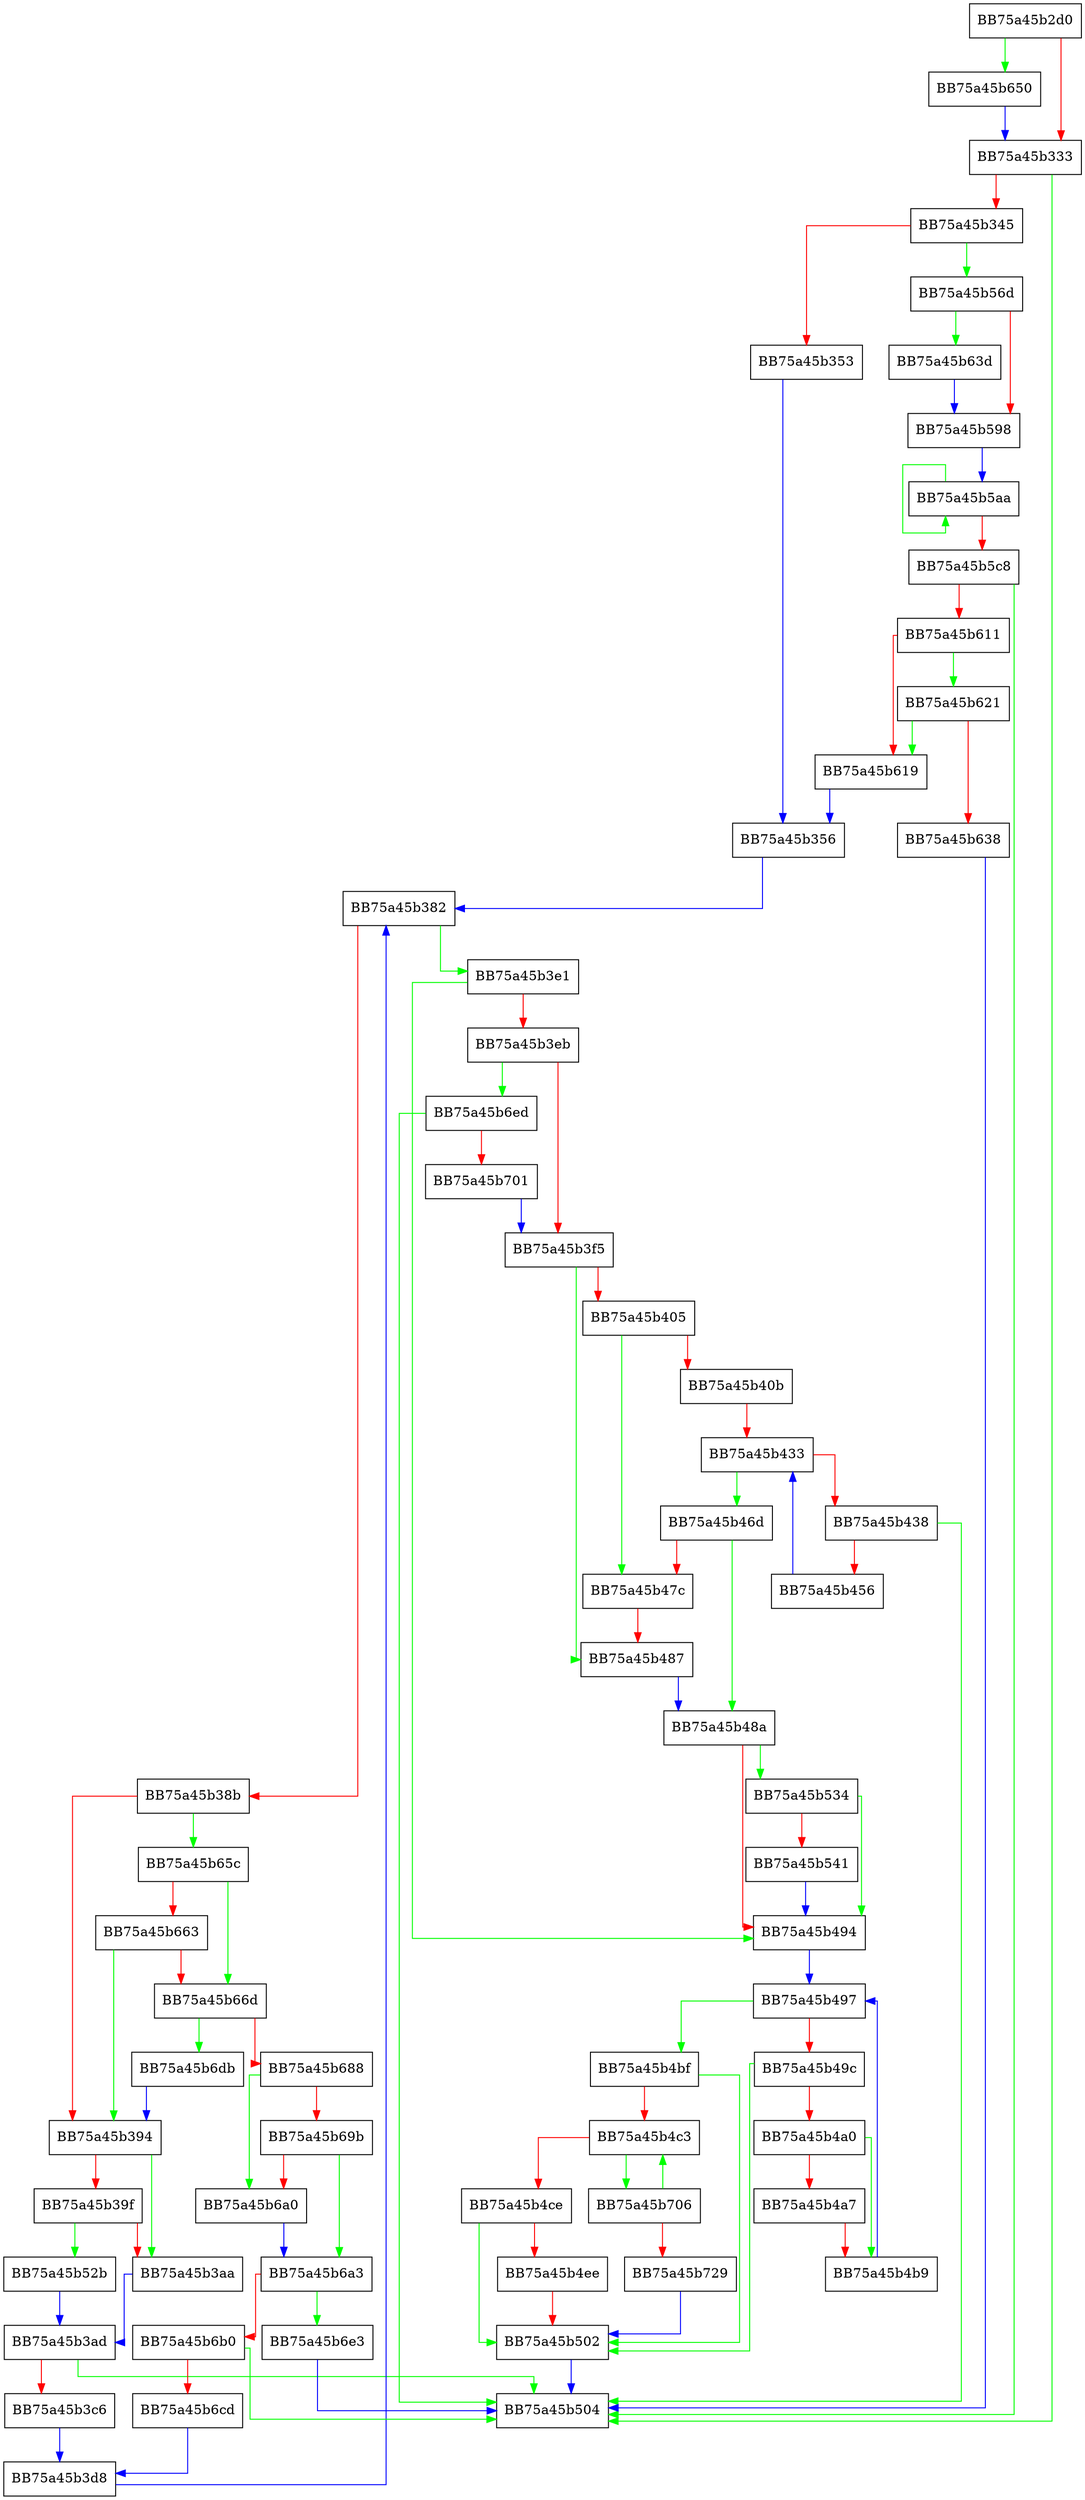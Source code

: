 digraph sqlite3WalFrames {
  node [shape="box"];
  graph [splines=ortho];
  BB75a45b2d0 -> BB75a45b650 [color="green"];
  BB75a45b2d0 -> BB75a45b333 [color="red"];
  BB75a45b333 -> BB75a45b504 [color="green"];
  BB75a45b333 -> BB75a45b345 [color="red"];
  BB75a45b345 -> BB75a45b56d [color="green"];
  BB75a45b345 -> BB75a45b353 [color="red"];
  BB75a45b353 -> BB75a45b356 [color="blue"];
  BB75a45b356 -> BB75a45b382 [color="blue"];
  BB75a45b382 -> BB75a45b3e1 [color="green"];
  BB75a45b382 -> BB75a45b38b [color="red"];
  BB75a45b38b -> BB75a45b65c [color="green"];
  BB75a45b38b -> BB75a45b394 [color="red"];
  BB75a45b394 -> BB75a45b3aa [color="green"];
  BB75a45b394 -> BB75a45b39f [color="red"];
  BB75a45b39f -> BB75a45b52b [color="green"];
  BB75a45b39f -> BB75a45b3aa [color="red"];
  BB75a45b3aa -> BB75a45b3ad [color="blue"];
  BB75a45b3ad -> BB75a45b504 [color="green"];
  BB75a45b3ad -> BB75a45b3c6 [color="red"];
  BB75a45b3c6 -> BB75a45b3d8 [color="blue"];
  BB75a45b3d8 -> BB75a45b382 [color="blue"];
  BB75a45b3e1 -> BB75a45b494 [color="green"];
  BB75a45b3e1 -> BB75a45b3eb [color="red"];
  BB75a45b3eb -> BB75a45b6ed [color="green"];
  BB75a45b3eb -> BB75a45b3f5 [color="red"];
  BB75a45b3f5 -> BB75a45b487 [color="green"];
  BB75a45b3f5 -> BB75a45b405 [color="red"];
  BB75a45b405 -> BB75a45b47c [color="green"];
  BB75a45b405 -> BB75a45b40b [color="red"];
  BB75a45b40b -> BB75a45b433 [color="red"];
  BB75a45b433 -> BB75a45b46d [color="green"];
  BB75a45b433 -> BB75a45b438 [color="red"];
  BB75a45b438 -> BB75a45b504 [color="green"];
  BB75a45b438 -> BB75a45b456 [color="red"];
  BB75a45b456 -> BB75a45b433 [color="blue"];
  BB75a45b46d -> BB75a45b48a [color="green"];
  BB75a45b46d -> BB75a45b47c [color="red"];
  BB75a45b47c -> BB75a45b487 [color="red"];
  BB75a45b487 -> BB75a45b48a [color="blue"];
  BB75a45b48a -> BB75a45b534 [color="green"];
  BB75a45b48a -> BB75a45b494 [color="red"];
  BB75a45b494 -> BB75a45b497 [color="blue"];
  BB75a45b497 -> BB75a45b4bf [color="green"];
  BB75a45b497 -> BB75a45b49c [color="red"];
  BB75a45b49c -> BB75a45b502 [color="green"];
  BB75a45b49c -> BB75a45b4a0 [color="red"];
  BB75a45b4a0 -> BB75a45b4b9 [color="green"];
  BB75a45b4a0 -> BB75a45b4a7 [color="red"];
  BB75a45b4a7 -> BB75a45b4b9 [color="red"];
  BB75a45b4b9 -> BB75a45b497 [color="blue"];
  BB75a45b4bf -> BB75a45b502 [color="green"];
  BB75a45b4bf -> BB75a45b4c3 [color="red"];
  BB75a45b4c3 -> BB75a45b706 [color="green"];
  BB75a45b4c3 -> BB75a45b4ce [color="red"];
  BB75a45b4ce -> BB75a45b502 [color="green"];
  BB75a45b4ce -> BB75a45b4ee [color="red"];
  BB75a45b4ee -> BB75a45b502 [color="red"];
  BB75a45b502 -> BB75a45b504 [color="blue"];
  BB75a45b52b -> BB75a45b3ad [color="blue"];
  BB75a45b534 -> BB75a45b494 [color="green"];
  BB75a45b534 -> BB75a45b541 [color="red"];
  BB75a45b541 -> BB75a45b494 [color="blue"];
  BB75a45b56d -> BB75a45b63d [color="green"];
  BB75a45b56d -> BB75a45b598 [color="red"];
  BB75a45b598 -> BB75a45b5aa [color="blue"];
  BB75a45b5aa -> BB75a45b5aa [color="green"];
  BB75a45b5aa -> BB75a45b5c8 [color="red"];
  BB75a45b5c8 -> BB75a45b504 [color="green"];
  BB75a45b5c8 -> BB75a45b611 [color="red"];
  BB75a45b611 -> BB75a45b621 [color="green"];
  BB75a45b611 -> BB75a45b619 [color="red"];
  BB75a45b619 -> BB75a45b356 [color="blue"];
  BB75a45b621 -> BB75a45b619 [color="green"];
  BB75a45b621 -> BB75a45b638 [color="red"];
  BB75a45b638 -> BB75a45b504 [color="blue"];
  BB75a45b63d -> BB75a45b598 [color="blue"];
  BB75a45b650 -> BB75a45b333 [color="blue"];
  BB75a45b65c -> BB75a45b66d [color="green"];
  BB75a45b65c -> BB75a45b663 [color="red"];
  BB75a45b663 -> BB75a45b394 [color="green"];
  BB75a45b663 -> BB75a45b66d [color="red"];
  BB75a45b66d -> BB75a45b6db [color="green"];
  BB75a45b66d -> BB75a45b688 [color="red"];
  BB75a45b688 -> BB75a45b6a0 [color="green"];
  BB75a45b688 -> BB75a45b69b [color="red"];
  BB75a45b69b -> BB75a45b6a3 [color="green"];
  BB75a45b69b -> BB75a45b6a0 [color="red"];
  BB75a45b6a0 -> BB75a45b6a3 [color="blue"];
  BB75a45b6a3 -> BB75a45b6e3 [color="green"];
  BB75a45b6a3 -> BB75a45b6b0 [color="red"];
  BB75a45b6b0 -> BB75a45b504 [color="green"];
  BB75a45b6b0 -> BB75a45b6cd [color="red"];
  BB75a45b6cd -> BB75a45b3d8 [color="blue"];
  BB75a45b6db -> BB75a45b394 [color="blue"];
  BB75a45b6e3 -> BB75a45b504 [color="blue"];
  BB75a45b6ed -> BB75a45b504 [color="green"];
  BB75a45b6ed -> BB75a45b701 [color="red"];
  BB75a45b701 -> BB75a45b3f5 [color="blue"];
  BB75a45b706 -> BB75a45b4c3 [color="green"];
  BB75a45b706 -> BB75a45b729 [color="red"];
  BB75a45b729 -> BB75a45b502 [color="blue"];
}